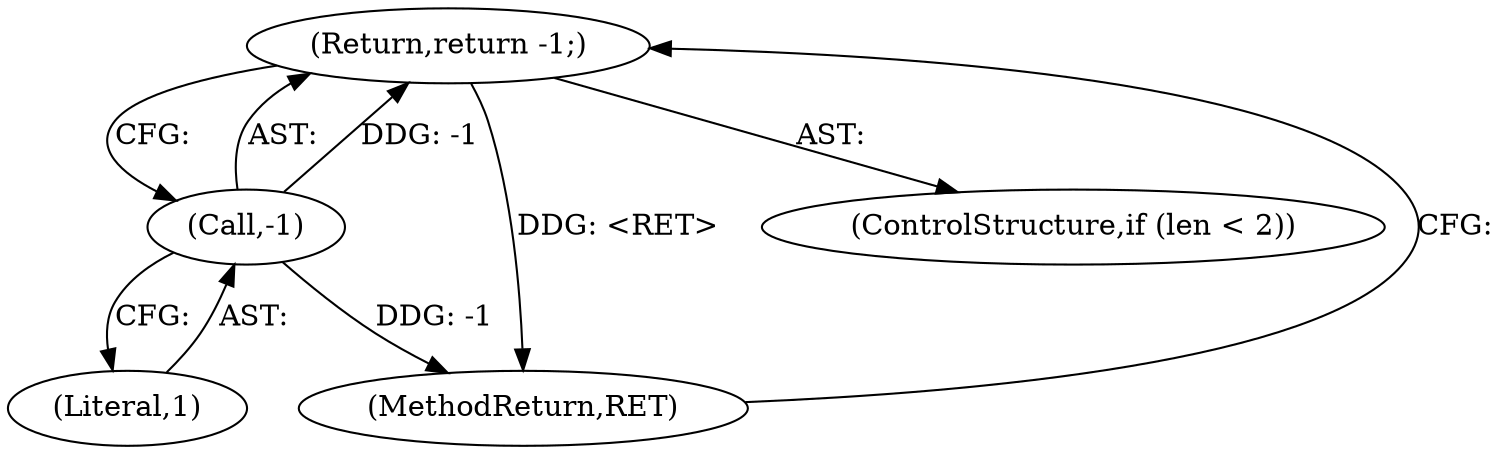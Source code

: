 digraph "1_tcpdump_9be4e0b5938b705e7e36cfcb110a740c6ff0cb97@del" {
"1000174" [label="(Return,return -1;)"];
"1000175" [label="(Call,-1)"];
"1000182" [label="(MethodReturn,RET)"];
"1000170" [label="(ControlStructure,if (len < 2))"];
"1000174" [label="(Return,return -1;)"];
"1000176" [label="(Literal,1)"];
"1000175" [label="(Call,-1)"];
"1000174" -> "1000170"  [label="AST: "];
"1000174" -> "1000175"  [label="CFG: "];
"1000175" -> "1000174"  [label="AST: "];
"1000182" -> "1000174"  [label="CFG: "];
"1000174" -> "1000182"  [label="DDG: <RET>"];
"1000175" -> "1000174"  [label="DDG: -1"];
"1000175" -> "1000176"  [label="CFG: "];
"1000176" -> "1000175"  [label="AST: "];
"1000175" -> "1000182"  [label="DDG: -1"];
}
